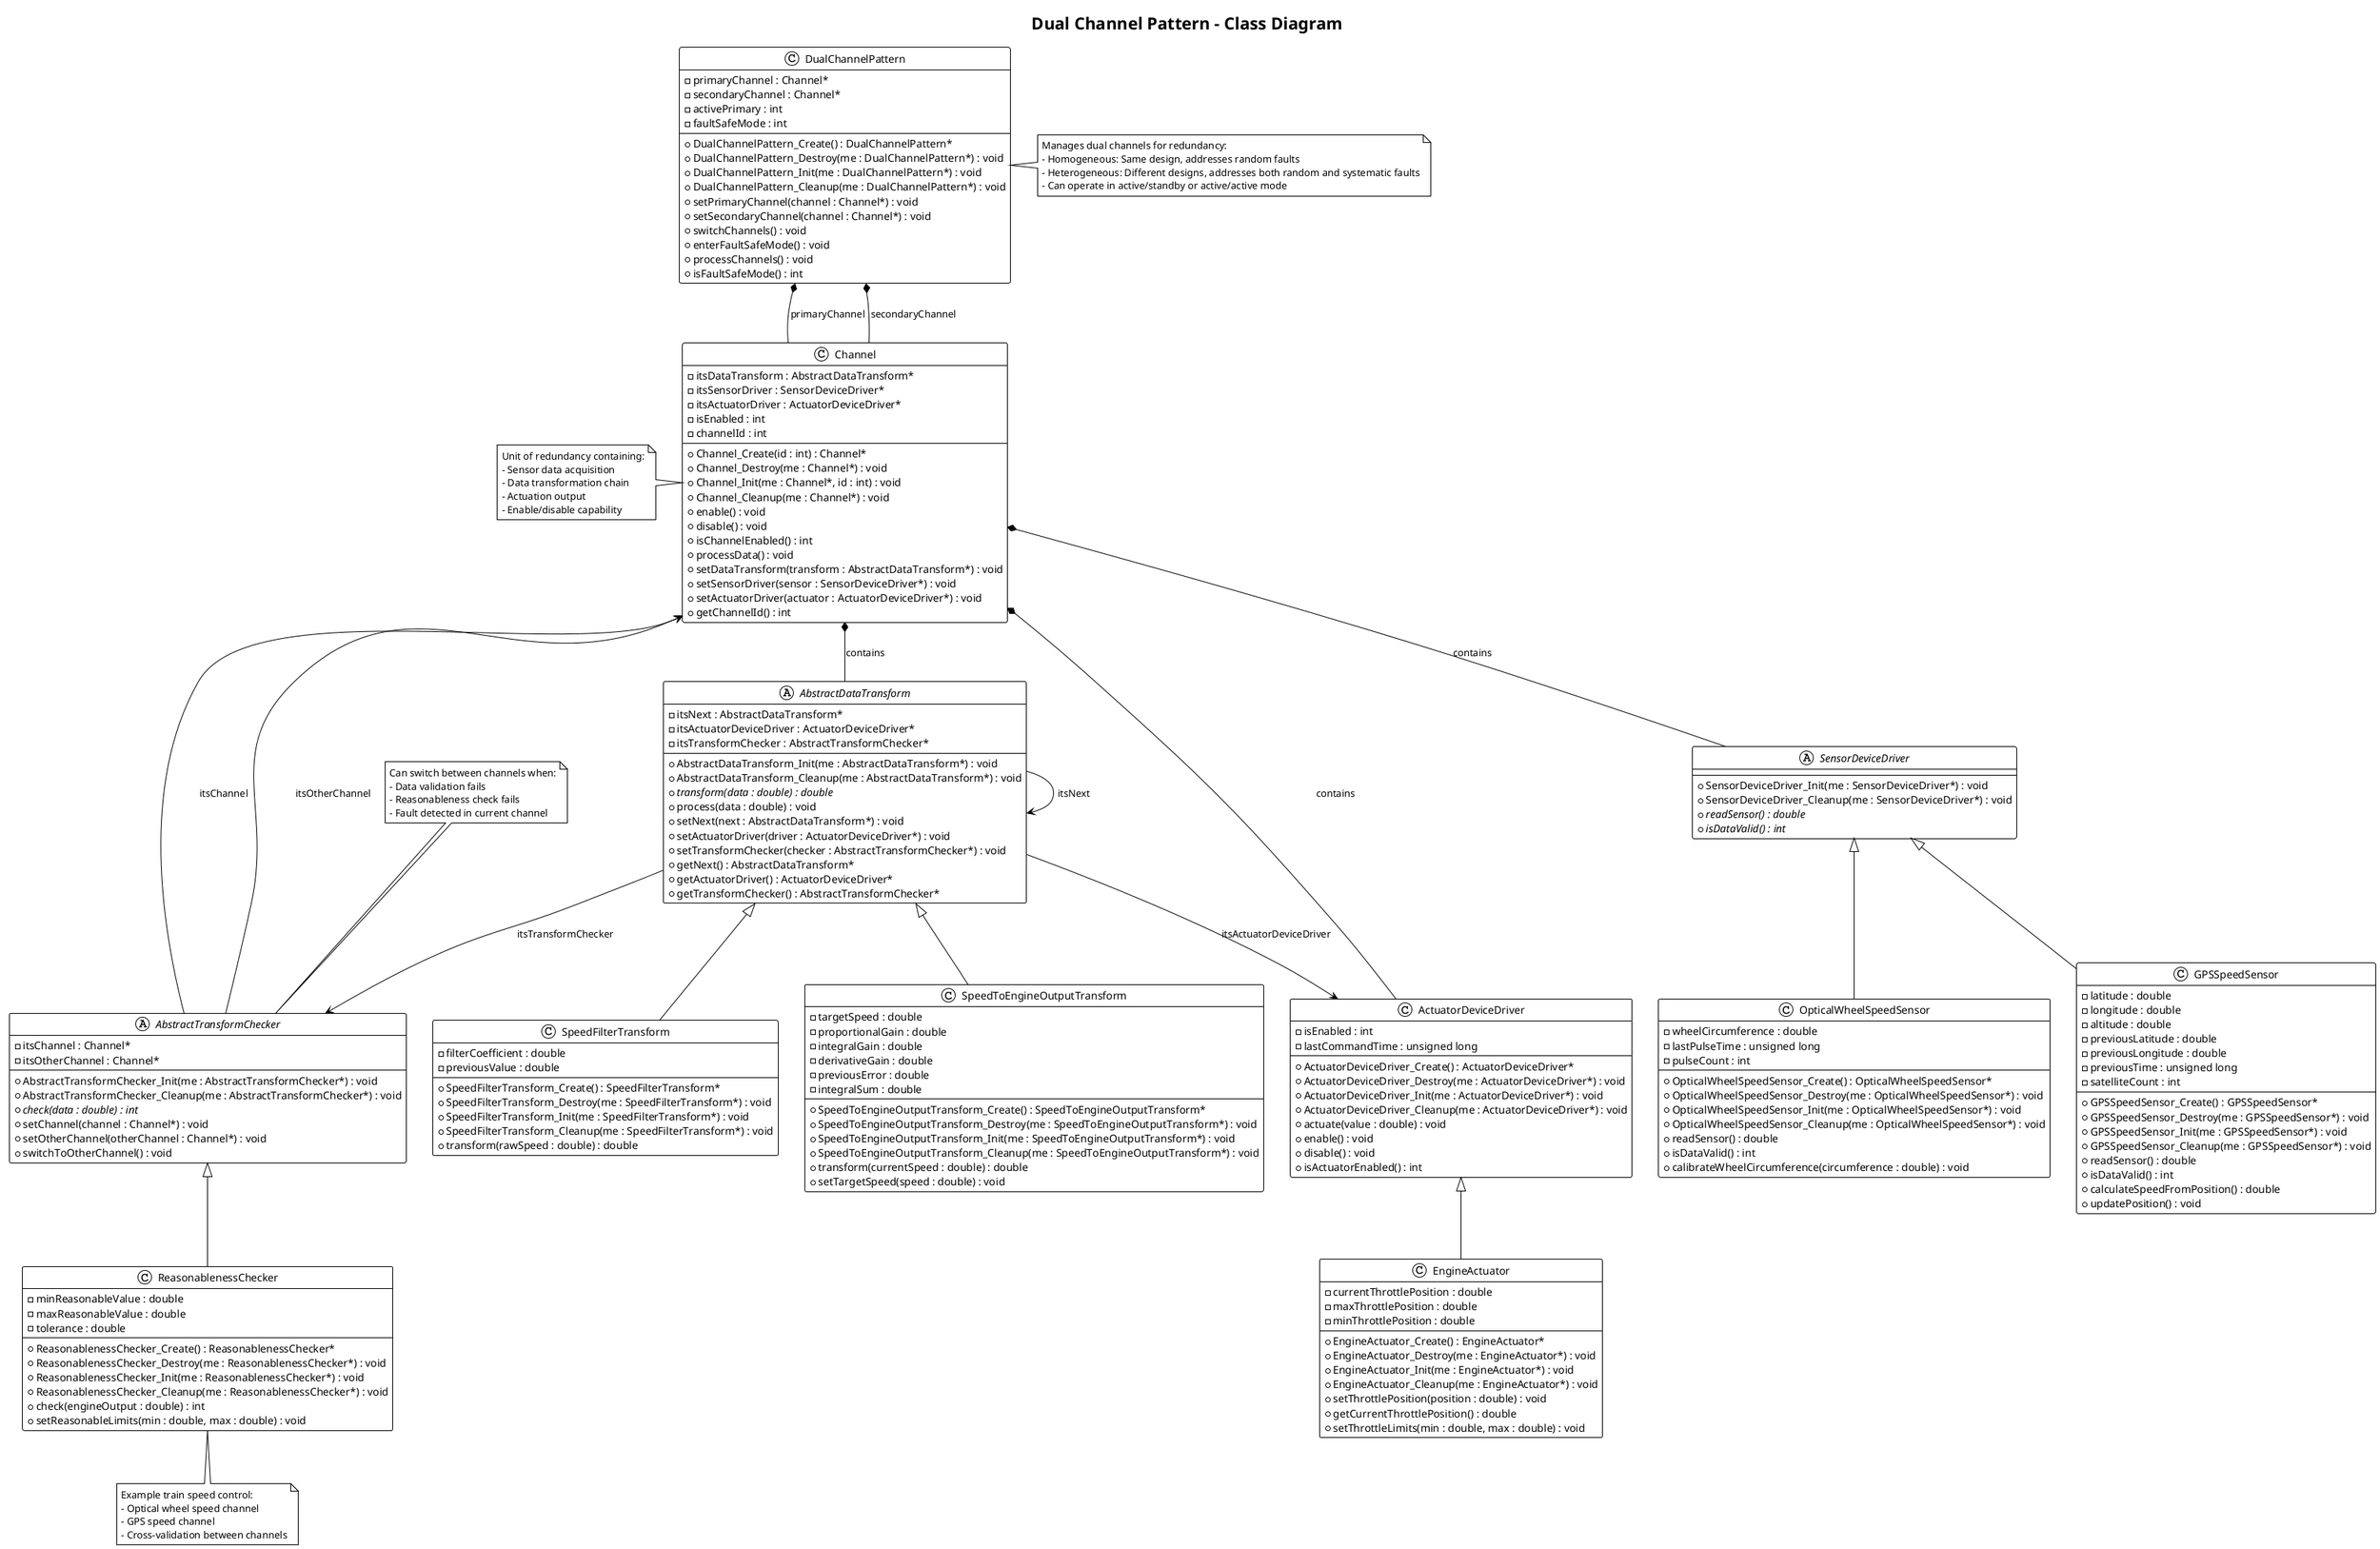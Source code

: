 @startuml DualChannelPattern_ClassDiagram

!define RECTANGLE class
!theme plain

title Dual Channel Pattern - Class Diagram

' Abstract classes and interfaces
abstract class AbstractDataTransform {
    -itsNext : AbstractDataTransform*
    -itsActuatorDeviceDriver : ActuatorDeviceDriver*
    -itsTransformChecker : AbstractTransformChecker*
    
    +AbstractDataTransform_Init(me : AbstractDataTransform*) : void
    +AbstractDataTransform_Cleanup(me : AbstractDataTransform*) : void
    +{abstract} transform(data : double) : double
    +process(data : double) : void
    +setNext(next : AbstractDataTransform*) : void
    +setActuatorDriver(driver : ActuatorDeviceDriver*) : void
    +setTransformChecker(checker : AbstractTransformChecker*) : void
    +getNext() : AbstractDataTransform*
    +getActuatorDriver() : ActuatorDeviceDriver*
    +getTransformChecker() : AbstractTransformChecker*
}

abstract class AbstractTransformChecker {
    -itsChannel : Channel*
    -itsOtherChannel : Channel*
    
    +AbstractTransformChecker_Init(me : AbstractTransformChecker*) : void
    +AbstractTransformChecker_Cleanup(me : AbstractTransformChecker*) : void
    +{abstract} check(data : double) : int
    +setChannel(channel : Channel*) : void
    +setOtherChannel(otherChannel : Channel*) : void
    +switchToOtherChannel() : void
}

' Concrete Data Transforms
class SpeedFilterTransform {
    -filterCoefficient : double
    -previousValue : double
    
    +SpeedFilterTransform_Create() : SpeedFilterTransform*
    +SpeedFilterTransform_Destroy(me : SpeedFilterTransform*) : void
    +SpeedFilterTransform_Init(me : SpeedFilterTransform*) : void
    +SpeedFilterTransform_Cleanup(me : SpeedFilterTransform*) : void
    +transform(rawSpeed : double) : double
}

class SpeedToEngineOutputTransform {
    -targetSpeed : double
    -proportionalGain : double
    -integralGain : double
    -derivativeGain : double
    -previousError : double
    -integralSum : double
    
    +SpeedToEngineOutputTransform_Create() : SpeedToEngineOutputTransform*
    +SpeedToEngineOutputTransform_Destroy(me : SpeedToEngineOutputTransform*) : void
    +SpeedToEngineOutputTransform_Init(me : SpeedToEngineOutputTransform*) : void
    +SpeedToEngineOutputTransform_Cleanup(me : SpeedToEngineOutputTransform*) : void
    +transform(currentSpeed : double) : double
    +setTargetSpeed(speed : double) : void
}

' Concrete Transform Checker
class ReasonablenessChecker {
    -minReasonableValue : double
    -maxReasonableValue : double
    -tolerance : double
    
    +ReasonablenessChecker_Create() : ReasonablenessChecker*
    +ReasonablenessChecker_Destroy(me : ReasonablenessChecker*) : void
    +ReasonablenessChecker_Init(me : ReasonablenessChecker*) : void
    +ReasonablenessChecker_Cleanup(me : ReasonablenessChecker*) : void
    +check(engineOutput : double) : int
    +setReasonableLimits(min : double, max : double) : void
}

' Sensor Device Drivers
abstract class SensorDeviceDriver {
    +SensorDeviceDriver_Init(me : SensorDeviceDriver*) : void
    +SensorDeviceDriver_Cleanup(me : SensorDeviceDriver*) : void
    +{abstract} readSensor() : double
    +{abstract} isDataValid() : int
}

class OpticalWheelSpeedSensor {
    -wheelCircumference : double
    -lastPulseTime : unsigned long
    -pulseCount : int
    
    +OpticalWheelSpeedSensor_Create() : OpticalWheelSpeedSensor*
    +OpticalWheelSpeedSensor_Destroy(me : OpticalWheelSpeedSensor*) : void
    +OpticalWheelSpeedSensor_Init(me : OpticalWheelSpeedSensor*) : void
    +OpticalWheelSpeedSensor_Cleanup(me : OpticalWheelSpeedSensor*) : void
    +readSensor() : double
    +isDataValid() : int
    +calibrateWheelCircumference(circumference : double) : void
}

class GPSSpeedSensor {
    -latitude : double
    -longitude : double
    -altitude : double
    -previousLatitude : double
    -previousLongitude : double
    -previousTime : unsigned long
    -satelliteCount : int
    
    +GPSSpeedSensor_Create() : GPSSpeedSensor*
    +GPSSpeedSensor_Destroy(me : GPSSpeedSensor*) : void
    +GPSSpeedSensor_Init(me : GPSSpeedSensor*) : void
    +GPSSpeedSensor_Cleanup(me : GPSSpeedSensor*) : void
    +readSensor() : double
    +isDataValid() : int
    +calculateSpeedFromPosition() : double
    +updatePosition() : void
}

' Actuator Device Driver
class ActuatorDeviceDriver {
    -isEnabled : int
    -lastCommandTime : unsigned long
    
    +ActuatorDeviceDriver_Create() : ActuatorDeviceDriver*
    +ActuatorDeviceDriver_Destroy(me : ActuatorDeviceDriver*) : void
    +ActuatorDeviceDriver_Init(me : ActuatorDeviceDriver*) : void
    +ActuatorDeviceDriver_Cleanup(me : ActuatorDeviceDriver*) : void
    +actuate(value : double) : void
    +enable() : void
    +disable() : void
    +isActuatorEnabled() : int
}

class EngineActuator {
    -currentThrottlePosition : double
    -maxThrottlePosition : double
    -minThrottlePosition : double
    
    +EngineActuator_Create() : EngineActuator*
    +EngineActuator_Destroy(me : EngineActuator*) : void
    +EngineActuator_Init(me : EngineActuator*) : void
    +EngineActuator_Cleanup(me : EngineActuator*) : void
    +setThrottlePosition(position : double) : void
    +getCurrentThrottlePosition() : double
    +setThrottleLimits(min : double, max : double) : void
}

' Channel
class Channel {
    -itsDataTransform : AbstractDataTransform*
    -itsSensorDriver : SensorDeviceDriver*
    -itsActuatorDriver : ActuatorDeviceDriver*
    -isEnabled : int
    -channelId : int
    
    +Channel_Create(id : int) : Channel*
    +Channel_Destroy(me : Channel*) : void
    +Channel_Init(me : Channel*, id : int) : void
    +Channel_Cleanup(me : Channel*) : void
    +enable() : void
    +disable() : void
    +isChannelEnabled() : int
    +processData() : void
    +setDataTransform(transform : AbstractDataTransform*) : void
    +setSensorDriver(sensor : SensorDeviceDriver*) : void
    +setActuatorDriver(actuator : ActuatorDeviceDriver*) : void
    +getChannelId() : int
}

' Dual Channel Manager
class DualChannelPattern {
    -primaryChannel : Channel*
    -secondaryChannel : Channel*
    -activePrimary : int
    -faultSafeMode : int
    
    +DualChannelPattern_Create() : DualChannelPattern*
    +DualChannelPattern_Destroy(me : DualChannelPattern*) : void
    +DualChannelPattern_Init(me : DualChannelPattern*) : void
    +DualChannelPattern_Cleanup(me : DualChannelPattern*) : void
    +setPrimaryChannel(channel : Channel*) : void
    +setSecondaryChannel(channel : Channel*) : void
    +switchChannels() : void
    +enterFaultSafeMode() : void
    +processChannels() : void
    +isFaultSafeMode() : int
}

' Inheritance relationships
AbstractDataTransform <|-- SpeedFilterTransform
AbstractDataTransform <|-- SpeedToEngineOutputTransform
AbstractTransformChecker <|-- ReasonablenessChecker
SensorDeviceDriver <|-- OpticalWheelSpeedSensor
SensorDeviceDriver <|-- GPSSpeedSensor
ActuatorDeviceDriver <|-- EngineActuator

' Composition and aggregation relationships
Channel *-- AbstractDataTransform : contains
Channel *-- SensorDeviceDriver : contains
Channel *-- ActuatorDeviceDriver : contains
DualChannelPattern *-- Channel : primaryChannel
DualChannelPattern *-- Channel : secondaryChannel

' Association relationships
AbstractDataTransform --> AbstractDataTransform : itsNext
AbstractDataTransform --> ActuatorDeviceDriver : itsActuatorDeviceDriver
AbstractDataTransform --> AbstractTransformChecker : itsTransformChecker
AbstractTransformChecker --> Channel : itsChannel
AbstractTransformChecker --> Channel : itsOtherChannel

' Notes
note right of DualChannelPattern
    Manages dual channels for redundancy:
    - Homogeneous: Same design, addresses random faults
    - Heterogeneous: Different designs, addresses both random and systematic faults
    - Can operate in active/standby or active/active mode
end note

note left of Channel
    Unit of redundancy containing:
    - Sensor data acquisition
    - Data transformation chain
    - Actuation output
    - Enable/disable capability
end note

note top of AbstractTransformChecker
    Can switch between channels when:
    - Data validation fails
    - Reasonableness check fails
    - Fault detected in current channel
end note

note bottom of ReasonablenessChecker
    Example train speed control:
    - Optical wheel speed channel
    - GPS speed channel
    - Cross-validation between channels
end note

@enduml
